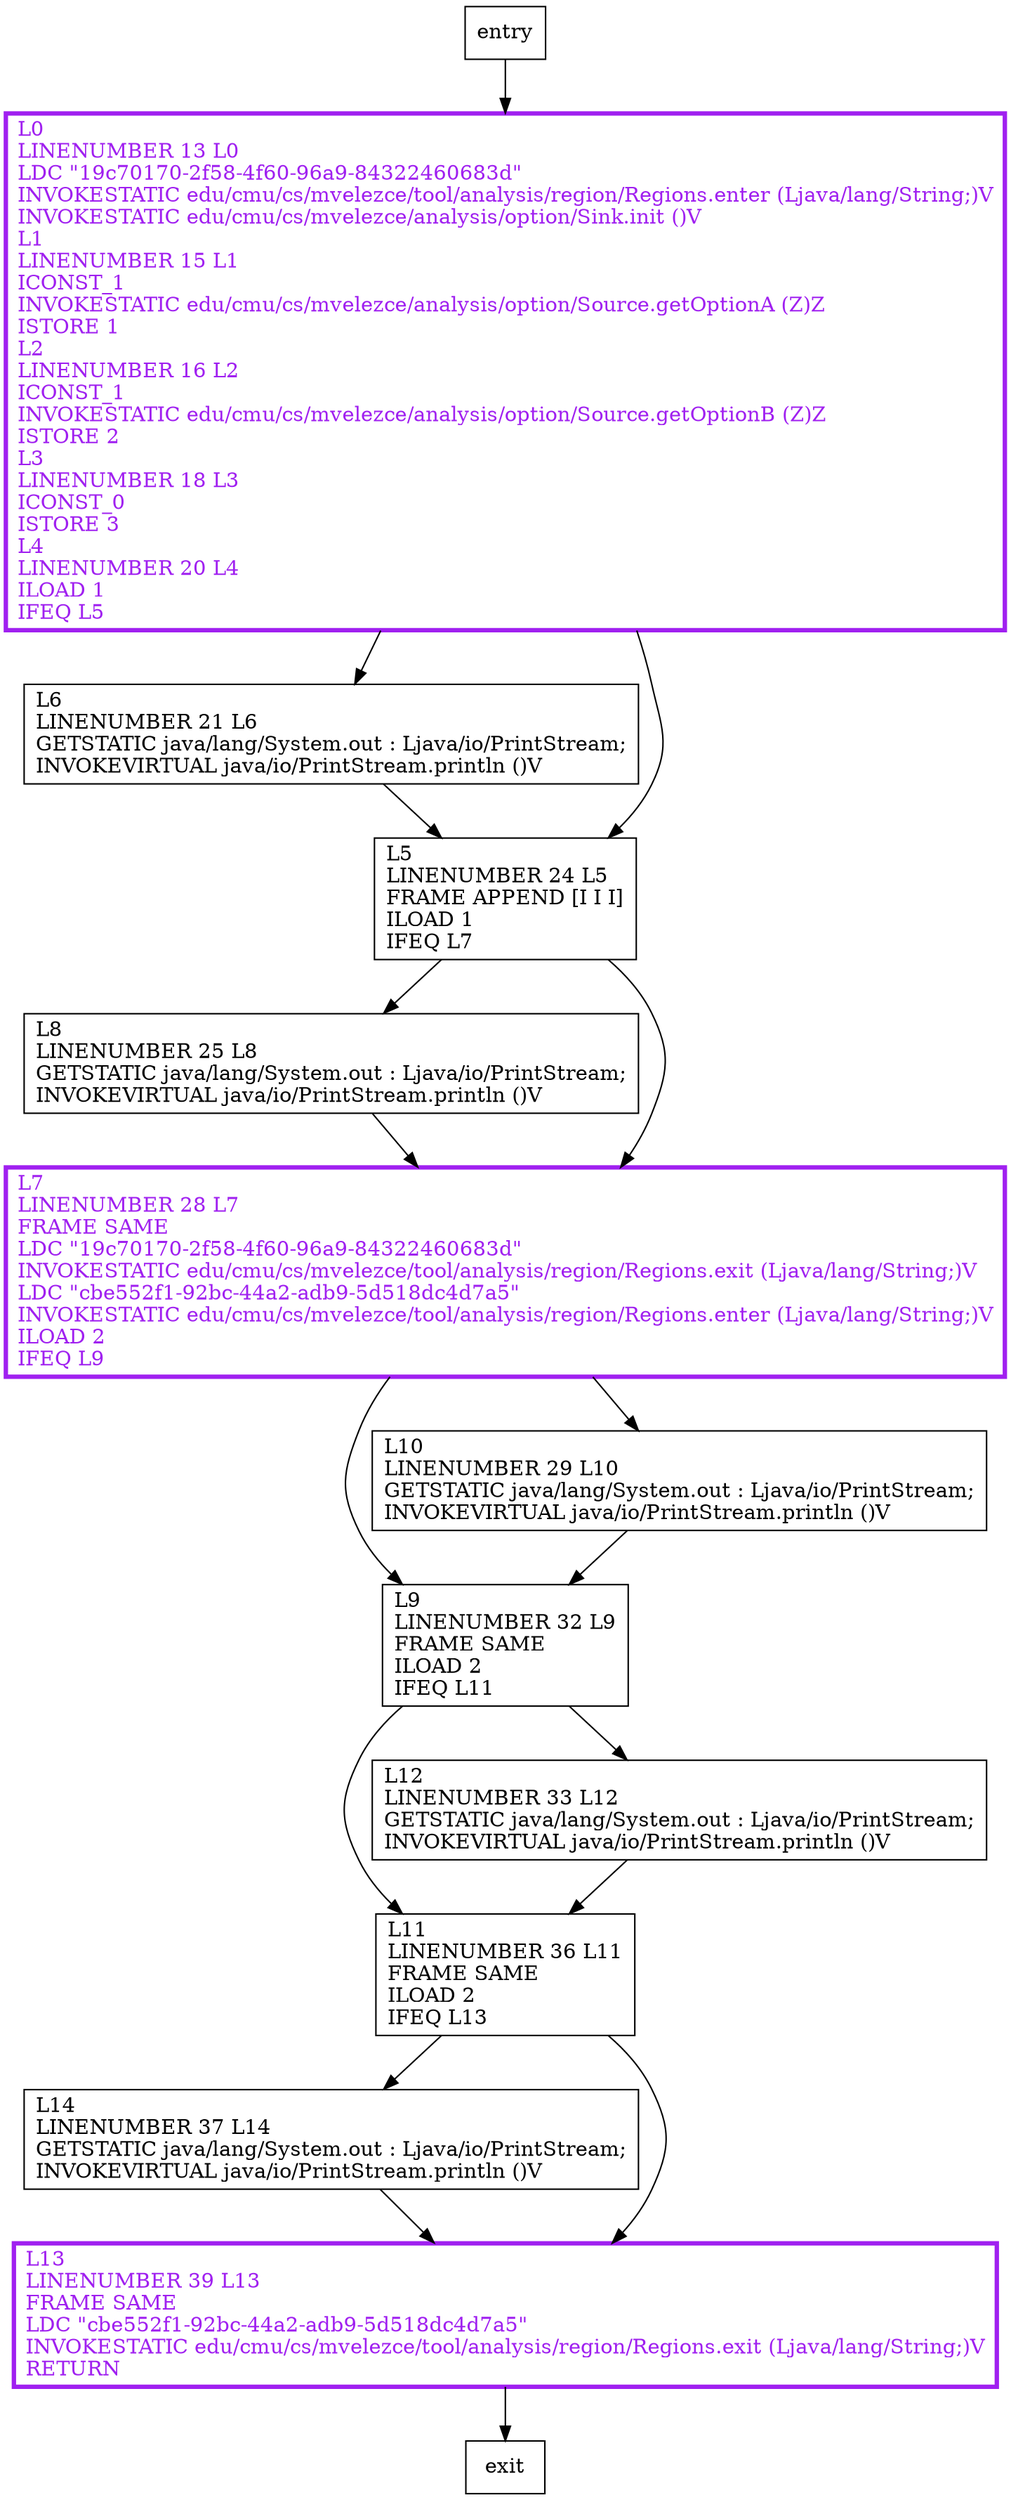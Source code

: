 digraph main {
node [shape=record];
560609978 [label="L0\lLINENUMBER 13 L0\lLDC \"19c70170-2f58-4f60-96a9-84322460683d\"\lINVOKESTATIC edu/cmu/cs/mvelezce/tool/analysis/region/Regions.enter (Ljava/lang/String;)V\lINVOKESTATIC edu/cmu/cs/mvelezce/analysis/option/Sink.init ()V\lL1\lLINENUMBER 15 L1\lICONST_1\lINVOKESTATIC edu/cmu/cs/mvelezce/analysis/option/Source.getOptionA (Z)Z\lISTORE 1\lL2\lLINENUMBER 16 L2\lICONST_1\lINVOKESTATIC edu/cmu/cs/mvelezce/analysis/option/Source.getOptionB (Z)Z\lISTORE 2\lL3\lLINENUMBER 18 L3\lICONST_0\lISTORE 3\lL4\lLINENUMBER 20 L4\lILOAD 1\lIFEQ L5\l"];
1668890390 [label="L11\lLINENUMBER 36 L11\lFRAME SAME\lILOAD 2\lIFEQ L13\l"];
332374508 [label="L6\lLINENUMBER 21 L6\lGETSTATIC java/lang/System.out : Ljava/io/PrintStream;\lINVOKEVIRTUAL java/io/PrintStream.println ()V\l"];
2130961908 [label="L12\lLINENUMBER 33 L12\lGETSTATIC java/lang/System.out : Ljava/io/PrintStream;\lINVOKEVIRTUAL java/io/PrintStream.println ()V\l"];
1629597765 [label="L14\lLINENUMBER 37 L14\lGETSTATIC java/lang/System.out : Ljava/io/PrintStream;\lINVOKEVIRTUAL java/io/PrintStream.println ()V\l"];
573032493 [label="L8\lLINENUMBER 25 L8\lGETSTATIC java/lang/System.out : Ljava/io/PrintStream;\lINVOKEVIRTUAL java/io/PrintStream.println ()V\l"];
462452169 [label="L9\lLINENUMBER 32 L9\lFRAME SAME\lILOAD 2\lIFEQ L11\l"];
1975412630 [label="L10\lLINENUMBER 29 L10\lGETSTATIC java/lang/System.out : Ljava/io/PrintStream;\lINVOKEVIRTUAL java/io/PrintStream.println ()V\l"];
1730542048 [label="L13\lLINENUMBER 39 L13\lFRAME SAME\lLDC \"cbe552f1-92bc-44a2-adb9-5d518dc4d7a5\"\lINVOKESTATIC edu/cmu/cs/mvelezce/tool/analysis/region/Regions.exit (Ljava/lang/String;)V\lRETURN\l"];
158732055 [label="L5\lLINENUMBER 24 L5\lFRAME APPEND [I I I]\lILOAD 1\lIFEQ L7\l"];
1382582064 [label="L7\lLINENUMBER 28 L7\lFRAME SAME\lLDC \"19c70170-2f58-4f60-96a9-84322460683d\"\lINVOKESTATIC edu/cmu/cs/mvelezce/tool/analysis/region/Regions.exit (Ljava/lang/String;)V\lLDC \"cbe552f1-92bc-44a2-adb9-5d518dc4d7a5\"\lINVOKESTATIC edu/cmu/cs/mvelezce/tool/analysis/region/Regions.enter (Ljava/lang/String;)V\lILOAD 2\lIFEQ L9\l"];
entry;
exit;
1668890390 -> 1629597765;
1668890390 -> 1730542048;
332374508 -> 158732055;
2130961908 -> 1668890390;
1629597765 -> 1730542048;
573032493 -> 1382582064;
462452169 -> 1668890390;
462452169 -> 2130961908;
1730542048 -> exit;
560609978 -> 332374508;
560609978 -> 158732055;
entry -> 560609978;
1975412630 -> 462452169;
158732055 -> 573032493;
158732055 -> 1382582064;
1382582064 -> 462452169;
1382582064 -> 1975412630;
560609978[fontcolor="purple", penwidth=3, color="purple"];
1730542048[fontcolor="purple", penwidth=3, color="purple"];
1382582064[fontcolor="purple", penwidth=3, color="purple"];
}
